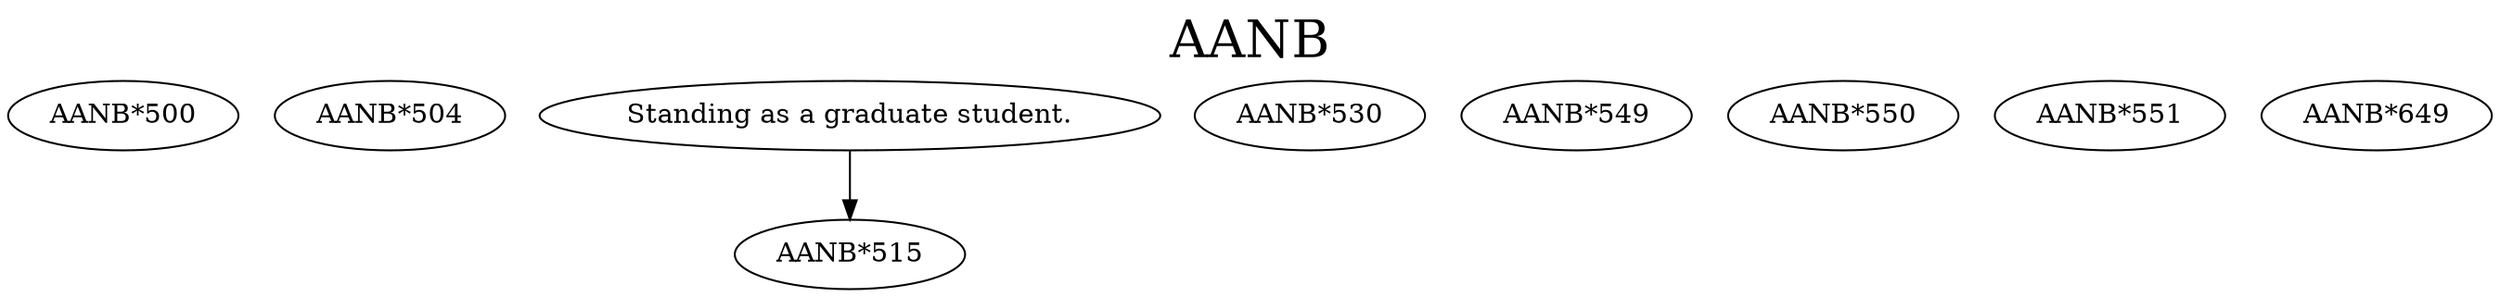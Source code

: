 digraph AANB {
labelloc = "t";
label = "AANB"
fontsize = 27;
"AANB*500"
"AANB*504"
"Standing as a graduate student." -> "AANB*515" [style=solid]
"AANB*530"
"AANB*549"
"AANB*550"
"AANB*551"
"AANB*649"
}
